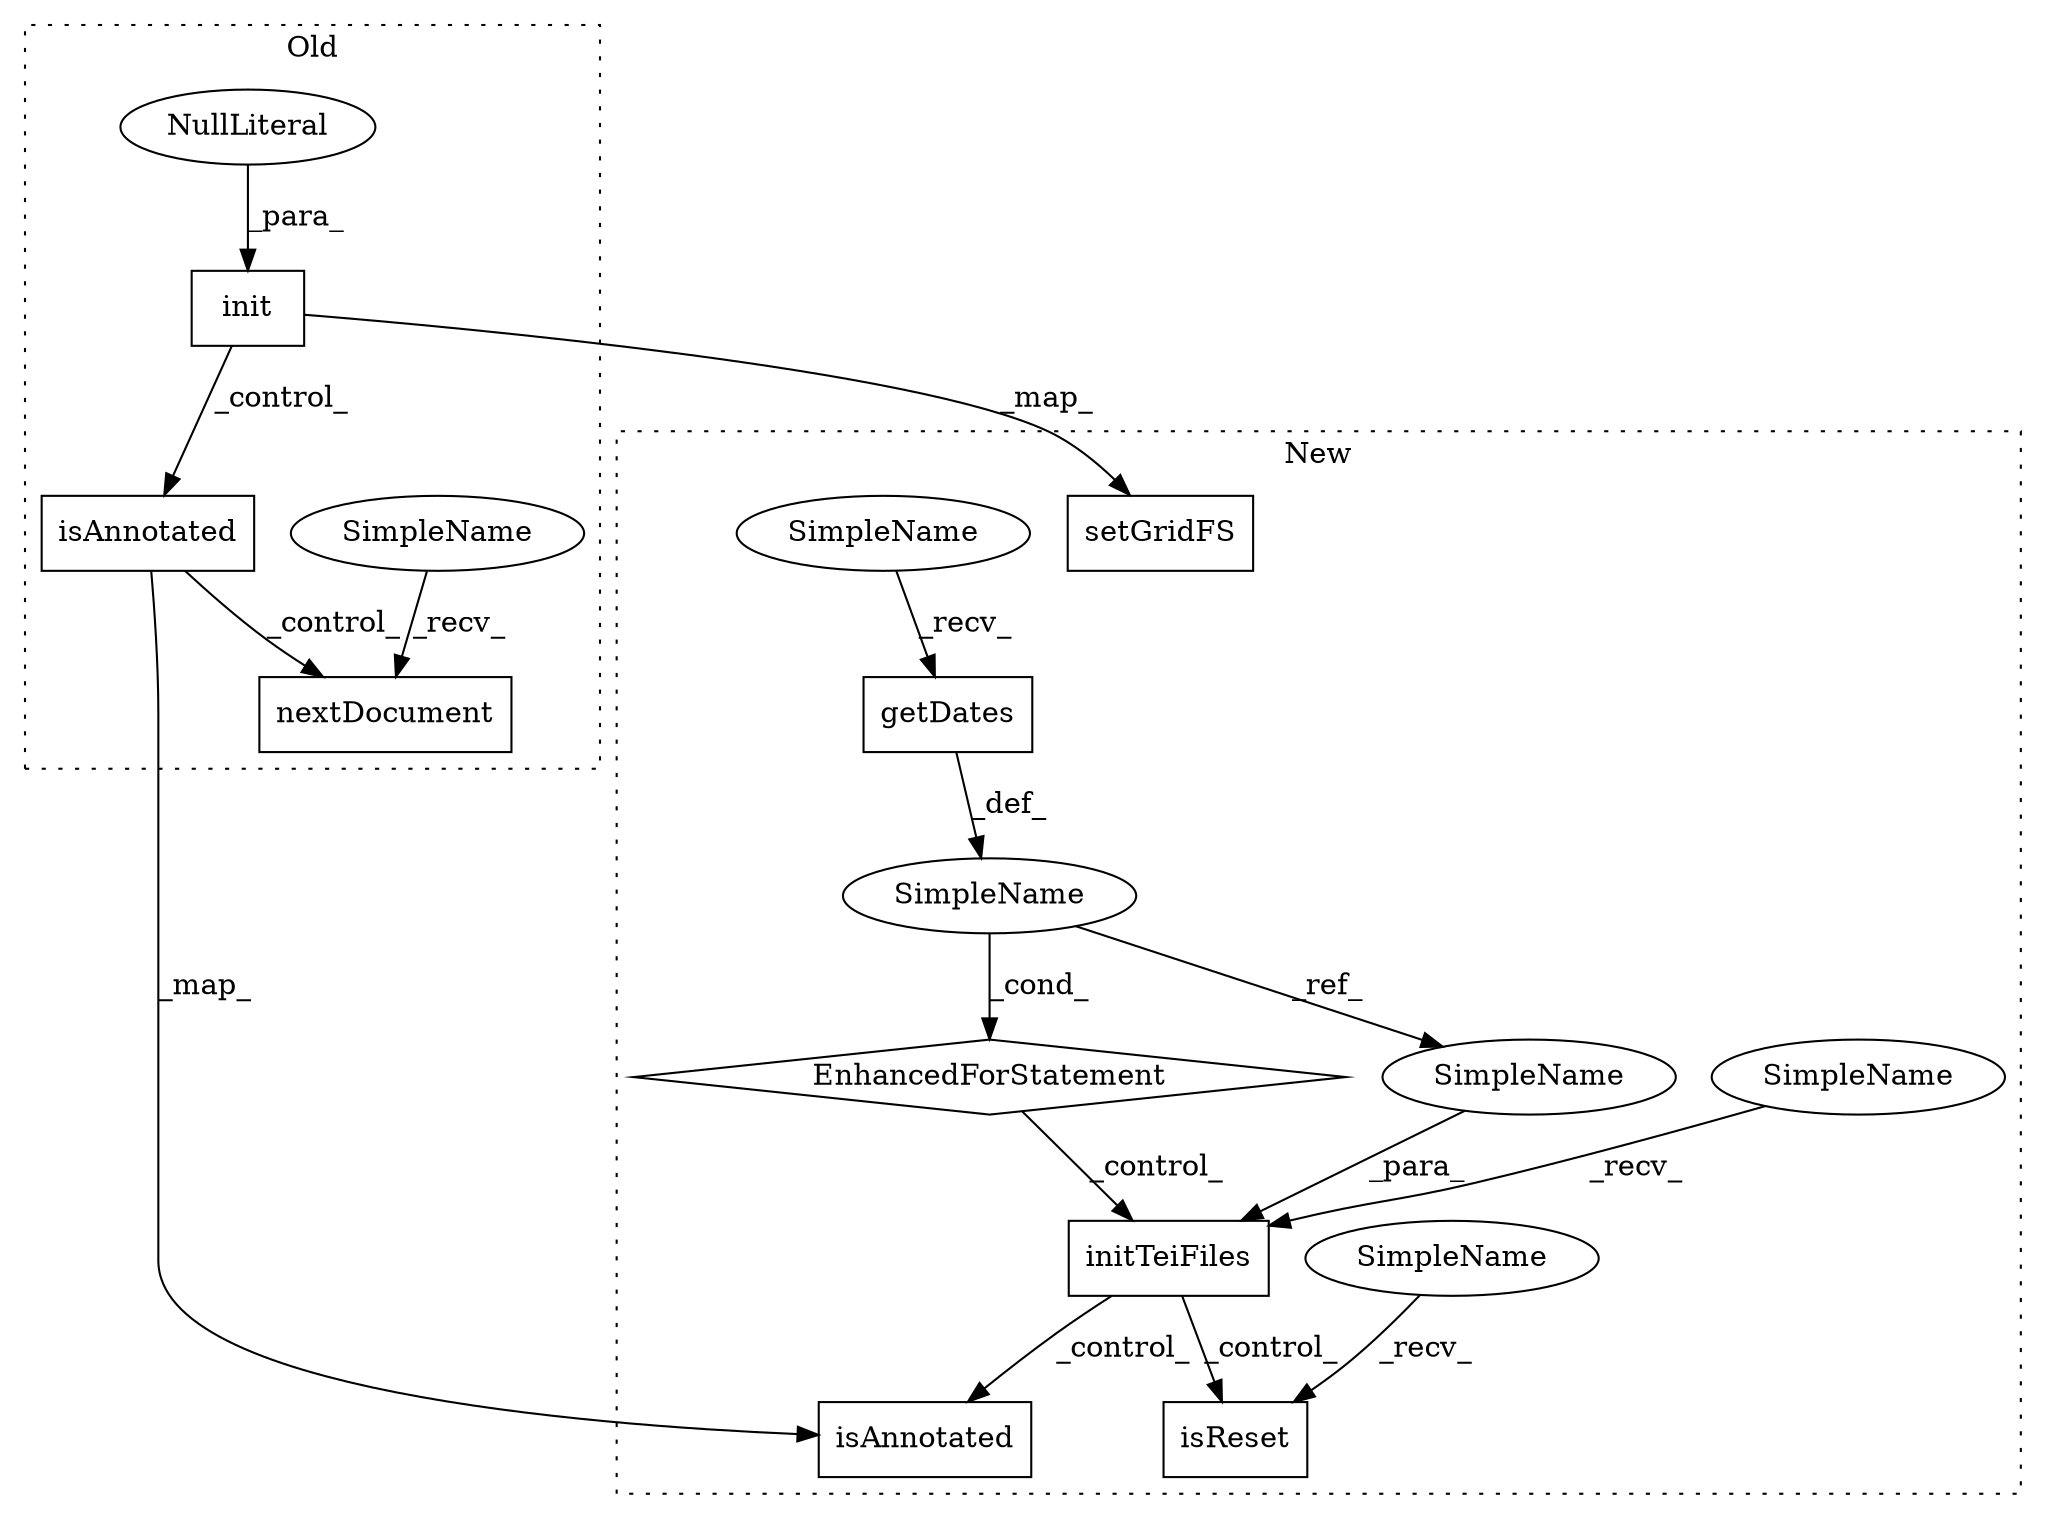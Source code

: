 digraph G {
subgraph cluster0 {
1 [label="isAnnotated" a="32" s="3937" l="13" shape="box"];
6 [label="nextDocument" a="32" s="4075" l="14" shape="box"];
7 [label="SimpleName" a="42" s="4072" l="2" shape="ellipse"];
8 [label="init" a="32" s="3548,3582" l="5,1" shape="box"];
10 [label="NullLiteral" a="33" s="3578" l="4" shape="ellipse"];
label = "Old";
style="dotted";
}
subgraph cluster1 {
2 [label="isAnnotated" a="32" s="3368" l="13" shape="box"];
3 [label="EnhancedForStatement" a="70" s="2816,2855" l="5,2" shape="diamond"];
4 [label="SimpleName" a="42" s="2828" l="4" shape="ellipse"];
5 [label="getDates" a="32" s="2845" l="10" shape="box"];
9 [label="setGridFS" a="32" s="2768,2801" l="10,1" shape="box"];
11 [label="initTeiFiles" a="32" s="2882,2899" l="13,1" shape="box"];
12 [label="SimpleName" a="42" s="2879" l="2" shape="ellipse"];
13 [label="isReset" a="32" s="3352" l="9" shape="box"];
14 [label="SimpleName" a="42" s="3333" l="18" shape="ellipse"];
15 [label="SimpleName" a="42" s="2895" l="4" shape="ellipse"];
16 [label="SimpleName" a="42" s="2835" l="9" shape="ellipse"];
label = "New";
style="dotted";
}
1 -> 6 [label="_control_"];
1 -> 2 [label="_map_"];
3 -> 11 [label="_control_"];
4 -> 3 [label="_cond_"];
4 -> 15 [label="_ref_"];
5 -> 4 [label="_def_"];
7 -> 6 [label="_recv_"];
8 -> 1 [label="_control_"];
8 -> 9 [label="_map_"];
10 -> 8 [label="_para_"];
11 -> 2 [label="_control_"];
11 -> 13 [label="_control_"];
12 -> 11 [label="_recv_"];
14 -> 13 [label="_recv_"];
15 -> 11 [label="_para_"];
16 -> 5 [label="_recv_"];
}